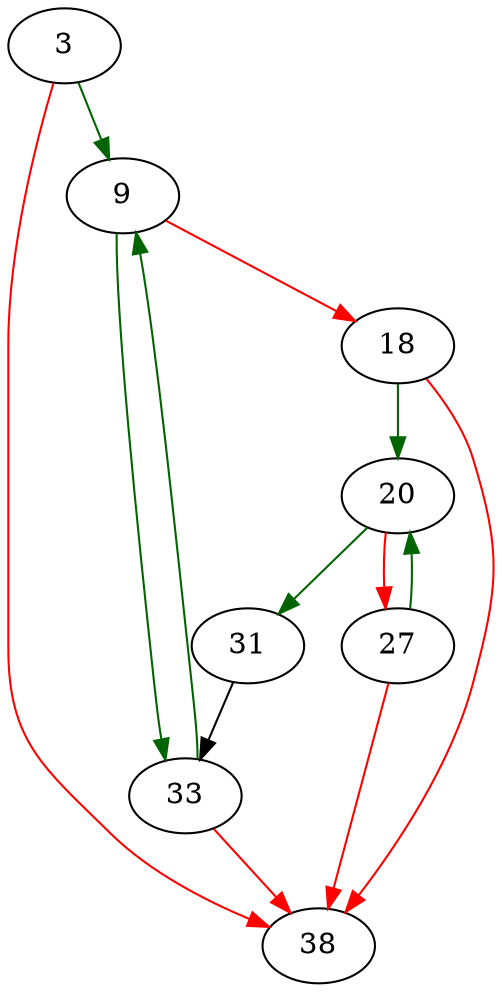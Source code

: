 strict digraph "hash_do_for_each" {
	// Node definitions.
	3 [entry=true];
	9;
	38;
	33;
	18;
	20;
	31;
	27;

	// Edge definitions.
	3 -> 9 [
		color=darkgreen
		cond=true
	];
	3 -> 38 [
		color=red
		cond=false
	];
	9 -> 33 [
		color=darkgreen
		cond=true
	];
	9 -> 18 [
		color=red
		cond=false
	];
	33 -> 9 [
		color=darkgreen
		cond=true
	];
	33 -> 38 [
		color=red
		cond=false
	];
	18 -> 38 [
		color=red
		cond=false
	];
	18 -> 20 [
		color=darkgreen
		cond=true
	];
	20 -> 31 [
		color=darkgreen
		cond=true
	];
	20 -> 27 [
		color=red
		cond=false
	];
	31 -> 33;
	27 -> 38 [
		color=red
		cond=false
	];
	27 -> 20 [
		color=darkgreen
		cond=true
	];
}
